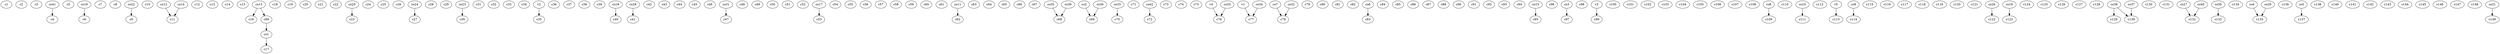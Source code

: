 strict digraph  {
c1;
c2;
c3;
c4;
c5;
c6;
c7;
c8;
c9;
c10;
c11;
c12;
c13;
c14;
c15;
c16;
c17;
c18;
c19;
c20;
c21;
c22;
c23;
c24;
c25;
c26;
c27;
c28;
c29;
c30;
c31;
c32;
c33;
c34;
c35;
c36;
c37;
c38;
c39;
c40;
c41;
c42;
c43;
c44;
c45;
c46;
c47;
c48;
c49;
c50;
c51;
c52;
c53;
c54;
c55;
c56;
c57;
c58;
c59;
c60;
c61;
c62;
c63;
c64;
c65;
c66;
c67;
c68;
c69;
c70;
c71;
c72;
c73;
c74;
c75;
c76;
c77;
c78;
c79;
c80;
c81;
c82;
c83;
c84;
c85;
c86;
c87;
c88;
c89;
c90;
c91;
c92;
c93;
c94;
c95;
c96;
c97;
c98;
c99;
c100;
c101;
c102;
c103;
c104;
c105;
c106;
c107;
c108;
c109;
c110;
c111;
c112;
c113;
c114;
c115;
c116;
c117;
c118;
c119;
c120;
c121;
c122;
c123;
c124;
c125;
c126;
c127;
c128;
c129;
c130;
c131;
c132;
c133;
c134;
c135;
c136;
c137;
c138;
c139;
c140;
c141;
c142;
c143;
c144;
c145;
c146;
c147;
c148;
c149;
v1;
v2;
v3;
v4;
v5;
co1;
co2;
co3;
co4;
co5;
co6;
co7;
co8;
co9;
co10;
co11;
co12;
co13;
co14;
co15;
co16;
co17;
co18;
co19;
co20;
co21;
co22;
co23;
co24;
co25;
co26;
co27;
co28;
co29;
co30;
co31;
co32;
co33;
co34;
co35;
co36;
co37;
co38;
co39;
co40;
co41;
co42;
c89 -> co1  [weight=1];
v1 -> c77  [weight=1];
v2 -> c35  [weight=1];
v3 -> c99  [weight=1];
v4 -> c76  [weight=1];
v5 -> c113  [weight=1];
co1 -> c17  [weight=1];
co2 -> c69  [weight=1];
co3 -> c97  [weight=1];
co4 -> c135  [weight=1];
co5 -> c137  [weight=1];
co6 -> c83  [weight=1];
co7 -> c78  [weight=1];
co8 -> c109  [weight=1];
co9 -> c114  [weight=1];
co10 -> c111  [weight=1];
co11 -> c62  [weight=1];
co12 -> c11  [weight=1];
co13 -> c16  [weight=1];
co13 -> c89  [weight=1];
co14 -> c11  [weight=1];
co15 -> c95  [weight=1];
co16 -> c6  [weight=1];
co17 -> c53  [weight=1];
co18 -> c40  [weight=1];
co19 -> c123  [weight=1];
co20 -> c23  [weight=1];
co21 -> c149  [weight=1];
co22 -> c9  [weight=1];
co23 -> c30  [weight=1];
co24 -> c27  [weight=1];
co25 -> c76  [weight=1];
co26 -> c122  [weight=1];
co27 -> c132  [weight=1];
co28 -> c41  [weight=1];
co29 -> c135  [weight=1];
co30 -> c133  [weight=1];
co31 -> c47  [weight=1];
co32 -> c78  [weight=1];
co33 -> c70  [weight=1];
co34 -> c77  [weight=1];
co35 -> c68  [weight=1];
co36 -> c69  [weight=1];
co37 -> c139  [weight=1];
co38 -> c129  [weight=1];
co38 -> c139  [weight=1];
co39 -> c68  [weight=1];
co40 -> c132  [weight=1];
co41 -> c4  [weight=1];
co42 -> c72  [weight=1];
}
